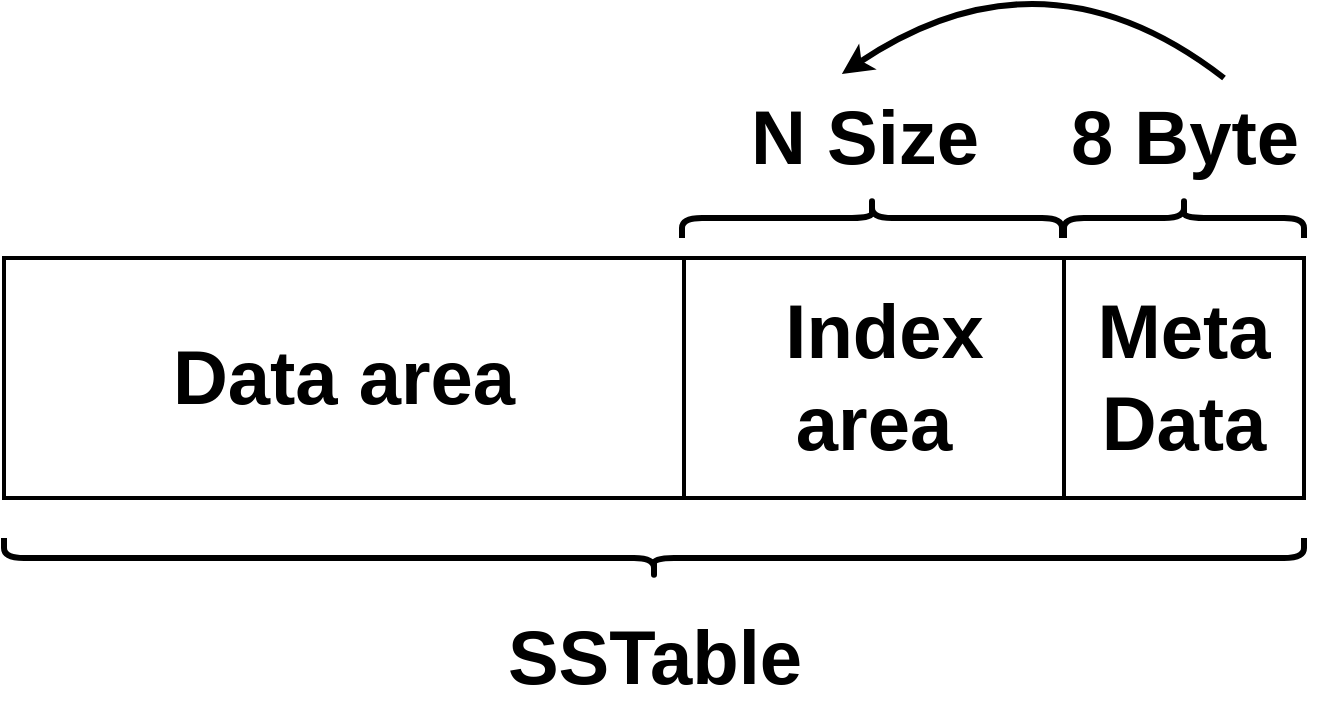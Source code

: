 <mxfile version="20.3.0" type="github">
  <diagram id="6HKz0GtLNzkLIU2qla94" name="第 1 页">
    <mxGraphModel dx="1156" dy="798" grid="1" gridSize="10" guides="1" tooltips="1" connect="1" arrows="1" fold="1" page="1" pageScale="1" pageWidth="1169" pageHeight="1654" math="0" shadow="0">
      <root>
        <mxCell id="0" />
        <mxCell id="1" parent="0" />
        <mxCell id="h_IuV2BAXFGJQlSnBs5D-1" value="&lt;font style=&quot;font-size: 38px;&quot;&gt;&lt;b&gt;Data area&lt;/b&gt;&lt;/font&gt;" style="rounded=0;whiteSpace=wrap;html=1;strokeWidth=2;" vertex="1" parent="1">
          <mxGeometry x="160" y="360" width="340" height="120" as="geometry" />
        </mxCell>
        <mxCell id="h_IuV2BAXFGJQlSnBs5D-2" value="&lt;font style=&quot;font-size: 38px;&quot;&gt;&lt;b&gt;&amp;nbsp;Index area&lt;/b&gt;&lt;/font&gt;" style="rounded=0;whiteSpace=wrap;html=1;strokeWidth=2;" vertex="1" parent="1">
          <mxGeometry x="500" y="360" width="190" height="120" as="geometry" />
        </mxCell>
        <mxCell id="h_IuV2BAXFGJQlSnBs5D-3" value="&lt;font style=&quot;font-size: 38px;&quot;&gt;&lt;b&gt;Meta Data&lt;/b&gt;&lt;/font&gt;" style="rounded=0;whiteSpace=wrap;html=1;strokeWidth=2;" vertex="1" parent="1">
          <mxGeometry x="690" y="360" width="120" height="120" as="geometry" />
        </mxCell>
        <mxCell id="h_IuV2BAXFGJQlSnBs5D-6" value="" style="shape=curlyBracket;whiteSpace=wrap;html=1;rounded=1;strokeWidth=3;fontSize=38;rotation=-90;" vertex="1" parent="1">
          <mxGeometry x="475" y="185" width="20" height="650" as="geometry" />
        </mxCell>
        <mxCell id="h_IuV2BAXFGJQlSnBs5D-7" value="&lt;b&gt;SSTable&lt;/b&gt;" style="text;html=1;align=center;verticalAlign=middle;resizable=0;points=[];autosize=1;strokeColor=none;fillColor=none;fontSize=38;" vertex="1" parent="1">
          <mxGeometry x="400" y="530" width="170" height="60" as="geometry" />
        </mxCell>
        <mxCell id="h_IuV2BAXFGJQlSnBs5D-8" value="" style="shape=curlyBracket;whiteSpace=wrap;html=1;rounded=1;flipH=1;strokeWidth=3;fontSize=38;rotation=-90;" vertex="1" parent="1">
          <mxGeometry x="740" y="280" width="20" height="120" as="geometry" />
        </mxCell>
        <mxCell id="h_IuV2BAXFGJQlSnBs5D-9" value="&lt;b&gt;8 Byte&lt;/b&gt;" style="text;html=1;align=center;verticalAlign=middle;resizable=0;points=[];autosize=1;strokeColor=none;fillColor=none;fontSize=38;" vertex="1" parent="1">
          <mxGeometry x="680" y="270" width="140" height="60" as="geometry" />
        </mxCell>
        <mxCell id="h_IuV2BAXFGJQlSnBs5D-10" value="" style="shape=curlyBracket;whiteSpace=wrap;html=1;rounded=1;strokeWidth=3;fontSize=38;rotation=90;" vertex="1" parent="1">
          <mxGeometry x="584" y="245" width="20" height="190" as="geometry" />
        </mxCell>
        <mxCell id="h_IuV2BAXFGJQlSnBs5D-11" value="&lt;b&gt;N Size&lt;/b&gt;" style="text;html=1;align=center;verticalAlign=middle;resizable=0;points=[];autosize=1;strokeColor=none;fillColor=none;fontSize=38;" vertex="1" parent="1">
          <mxGeometry x="520" y="270" width="140" height="60" as="geometry" />
        </mxCell>
        <mxCell id="h_IuV2BAXFGJQlSnBs5D-12" value="" style="curved=1;endArrow=classic;html=1;rounded=0;fontSize=38;entryX=0.421;entryY=-0.033;entryDx=0;entryDy=0;entryPerimeter=0;strokeWidth=3;" edge="1" parent="1" source="h_IuV2BAXFGJQlSnBs5D-9" target="h_IuV2BAXFGJQlSnBs5D-11">
          <mxGeometry width="50" height="50" relative="1" as="geometry">
            <mxPoint x="750" y="290" as="sourcePoint" />
            <mxPoint x="800" y="240" as="targetPoint" />
            <Array as="points">
              <mxPoint x="770" y="270" />
              <mxPoint x="680" y="200" />
            </Array>
          </mxGeometry>
        </mxCell>
      </root>
    </mxGraphModel>
  </diagram>
</mxfile>
